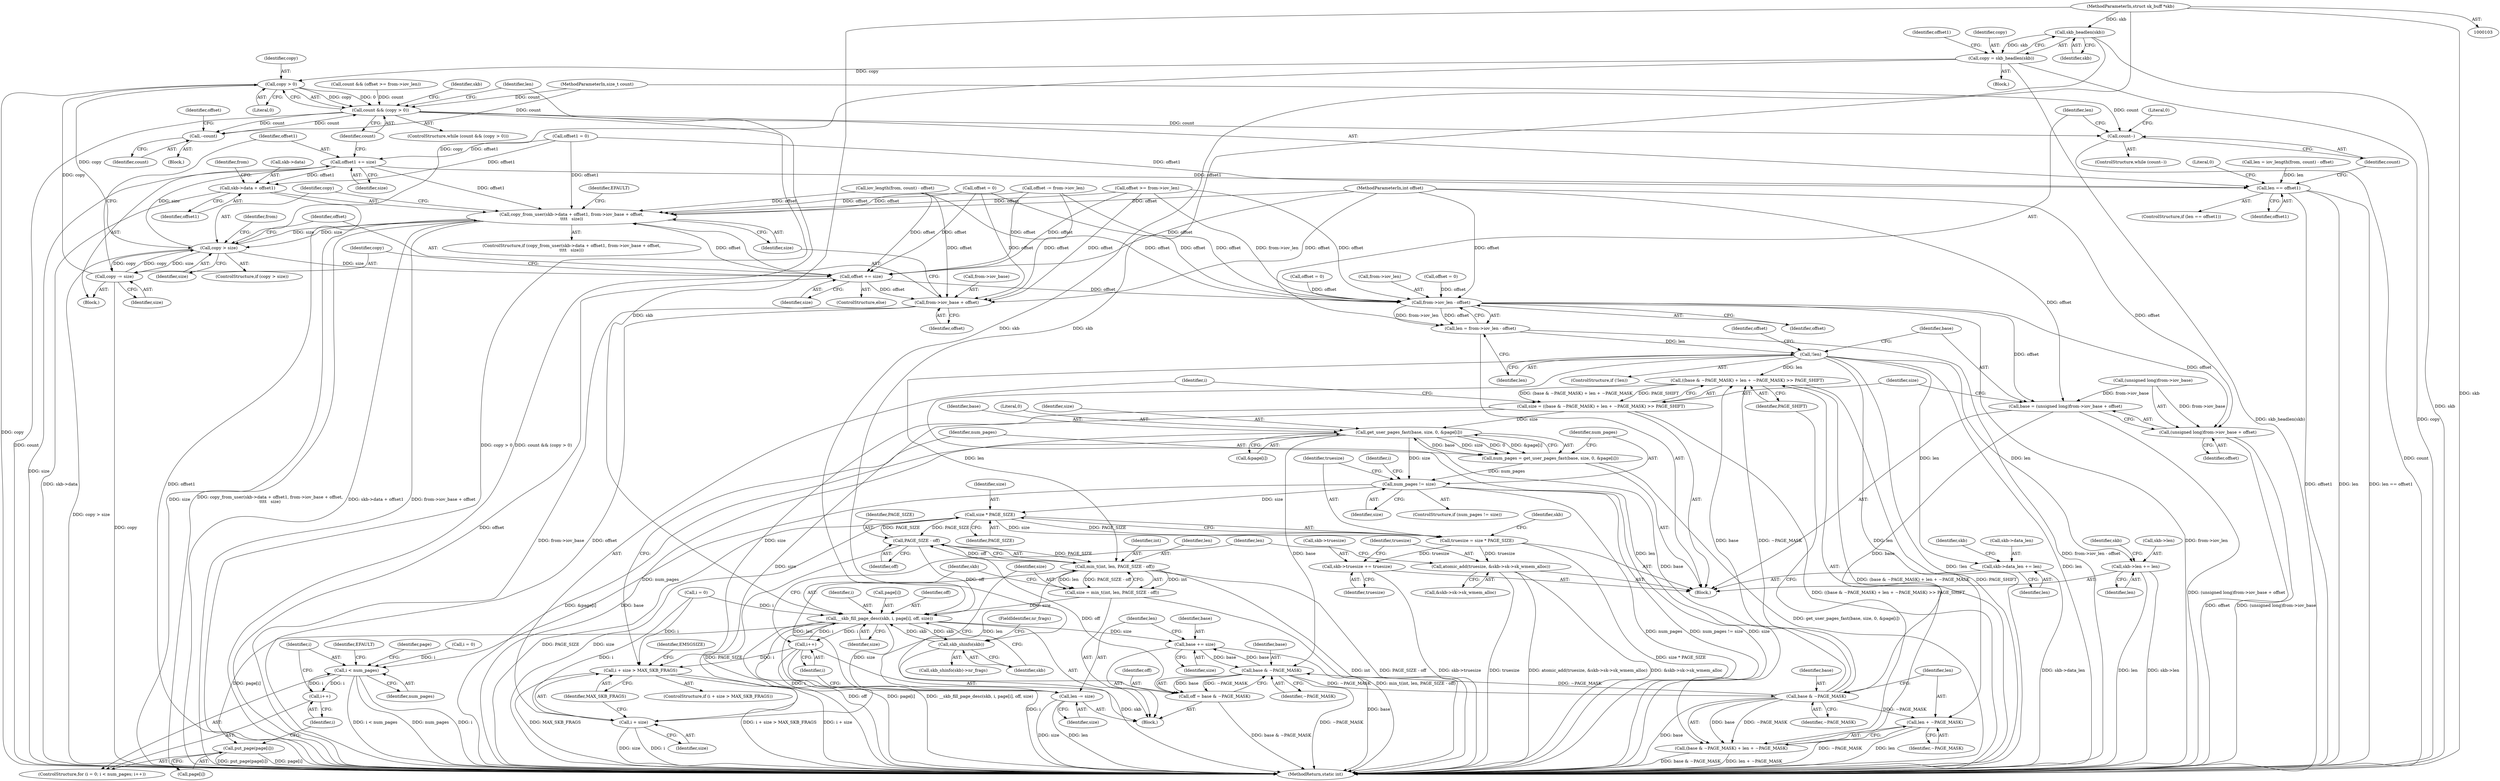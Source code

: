 digraph "0_linux_b92946e2919134ebe2a4083e4302236295ea2a73_0@pointer" {
"1000104" [label="(MethodParameterIn,struct sk_buff *skb)"];
"1000120" [label="(Call,skb_headlen(skb))"];
"1000118" [label="(Call,copy = skb_headlen(skb))"];
"1000152" [label="(Call,copy > 0)"];
"1000150" [label="(Call,count && (copy > 0))"];
"1000179" [label="(Call,--count)"];
"1000201" [label="(Call,count--)"];
"1000173" [label="(Call,copy > size)"];
"1000157" [label="(Call,copy_from_user(skb->data + offset1, from->iov_base + offset,\n\t\t\t\t   size))"];
"1000185" [label="(Call,offset += size)"];
"1000163" [label="(Call,from->iov_base + offset)"];
"1000210" [label="(Call,from->iov_len - offset)"];
"1000208" [label="(Call,len = from->iov_len - offset)"];
"1000216" [label="(Call,!len)"];
"1000236" [label="(Call,((base & ~PAGE_MASK) + len + ~PAGE_MASK) >> PAGE_SHIFT)"];
"1000234" [label="(Call,size = ((base & ~PAGE_MASK) + len + ~PAGE_MASK) >> PAGE_SHIFT)"];
"1000246" [label="(Call,i + size > MAX_SKB_FRAGS)"];
"1000247" [label="(Call,i + size)"];
"1000256" [label="(Call,get_user_pages_fast(base, size, 0, &page[i]))"];
"1000254" [label="(Call,num_pages = get_user_pages_fast(base, size, 0, &page[i]))"];
"1000265" [label="(Call,num_pages != size)"];
"1000273" [label="(Call,i < num_pages)"];
"1000276" [label="(Call,i++)"];
"1000287" [label="(Call,size * PAGE_SIZE)"];
"1000285" [label="(Call,truesize = size * PAGE_SIZE)"];
"1000300" [label="(Call,skb->truesize += truesize)"];
"1000305" [label="(Call,atomic_add(truesize, &skb->sk->sk_wmem_alloc))"];
"1000328" [label="(Call,PAGE_SIZE - off)"];
"1000325" [label="(Call,min_t(int, len, PAGE_SIZE - off))"];
"1000323" [label="(Call,size = min_t(int, len, PAGE_SIZE - off))"];
"1000331" [label="(Call,__skb_fill_page_desc(skb, i, page[i], off, size))"];
"1000278" [label="(Call,put_page(page[i]))"];
"1000341" [label="(Call,skb_shinfo(skb))"];
"1000344" [label="(Call,base += size)"];
"1000319" [label="(Call,base & ~PAGE_MASK)"];
"1000238" [label="(Call,base & ~PAGE_MASK)"];
"1000237" [label="(Call,(base & ~PAGE_MASK) + len + ~PAGE_MASK)"];
"1000241" [label="(Call,len + ~PAGE_MASK)"];
"1000317" [label="(Call,off = base & ~PAGE_MASK)"];
"1000347" [label="(Call,len -= size)"];
"1000350" [label="(Call,i++)"];
"1000290" [label="(Call,skb->data_len += len)"];
"1000295" [label="(Call,skb->len += len)"];
"1000225" [label="(Call,base = (unsigned long)from->iov_base + offset)"];
"1000227" [label="(Call,(unsigned long)from->iov_base + offset)"];
"1000188" [label="(Call,copy -= size)"];
"1000191" [label="(Call,offset1 += size)"];
"1000158" [label="(Call,skb->data + offset1)"];
"1000195" [label="(Call,len == offset1)"];
"1000219" [label="(Call,offset = 0)"];
"1000274" [label="(Identifier,i)"];
"1000150" [label="(Call,count && (copy > 0))"];
"1000249" [label="(Identifier,size)"];
"1000156" [label="(ControlStructure,if (copy_from_user(skb->data + offset1, from->iov_base + offset,\n\t\t\t\t   size)))"];
"1000163" [label="(Call,from->iov_base + offset)"];
"1000191" [label="(Call,offset1 += size)"];
"1000245" [label="(ControlStructure,if (i + size > MAX_SKB_FRAGS))"];
"1000257" [label="(Identifier,base)"];
"1000250" [label="(Identifier,MAX_SKB_FRAGS)"];
"1000320" [label="(Identifier,base)"];
"1000280" [label="(Identifier,page)"];
"1000176" [label="(Block,)"];
"1000199" [label="(Literal,0)"];
"1000266" [label="(Identifier,num_pages)"];
"1000179" [label="(Call,--count)"];
"1000297" [label="(Identifier,skb)"];
"1000107" [label="(MethodParameterIn,size_t count)"];
"1000125" [label="(Identifier,offset1)"];
"1000192" [label="(Identifier,offset1)"];
"1000291" [label="(Call,skb->data_len)"];
"1000165" [label="(Identifier,from)"];
"1000292" [label="(Identifier,skb)"];
"1000275" [label="(Identifier,num_pages)"];
"1000154" [label="(Literal,0)"];
"1000254" [label="(Call,num_pages = get_user_pages_fast(base, size, 0, &page[i]))"];
"1000345" [label="(Identifier,base)"];
"1000196" [label="(Identifier,len)"];
"1000134" [label="(Call,offset >= from->iov_len)"];
"1000304" [label="(Identifier,truesize)"];
"1000239" [label="(Identifier,base)"];
"1000270" [label="(Call,i = 0)"];
"1000278" [label="(Call,put_page(page[i]))"];
"1000172" [label="(ControlStructure,if (copy > size))"];
"1000344" [label="(Call,base += size)"];
"1000349" [label="(Identifier,size)"];
"1000186" [label="(Identifier,offset)"];
"1000327" [label="(Identifier,len)"];
"1000228" [label="(Call,(unsigned long)from->iov_base)"];
"1000118" [label="(Call,copy = skb_headlen(skb))"];
"1000306" [label="(Identifier,truesize)"];
"1000185" [label="(Call,offset += size)"];
"1000300" [label="(Call,skb->truesize += truesize)"];
"1000104" [label="(MethodParameterIn,struct sk_buff *skb)"];
"1000340" [label="(Call,skb_shinfo(skb)->nr_frags)"];
"1000288" [label="(Identifier,size)"];
"1000243" [label="(Identifier,~PAGE_MASK)"];
"1000294" [label="(Identifier,len)"];
"1000132" [label="(Call,count && (offset >= from->iov_len))"];
"1000277" [label="(Identifier,i)"];
"1000328" [label="(Call,PAGE_SIZE - off)"];
"1000286" [label="(Identifier,truesize)"];
"1000211" [label="(Call,from->iov_len)"];
"1000203" [label="(Block,)"];
"1000236" [label="(Call,((base & ~PAGE_MASK) + len + ~PAGE_MASK) >> PAGE_SHIFT)"];
"1000140" [label="(Call,offset -= from->iov_len)"];
"1000299" [label="(Identifier,len)"];
"1000167" [label="(Identifier,offset)"];
"1000290" [label="(Call,skb->data_len += len)"];
"1000329" [label="(Identifier,PAGE_SIZE)"];
"1000318" [label="(Identifier,off)"];
"1000174" [label="(Identifier,copy)"];
"1000149" [label="(ControlStructure,while (count && (copy > 0)))"];
"1000323" [label="(Call,size = min_t(int, len, PAGE_SIZE - off))"];
"1000350" [label="(Call,i++)"];
"1000164" [label="(Call,from->iov_base)"];
"1000184" [label="(ControlStructure,else)"];
"1000260" [label="(Call,&page[i])"];
"1000307" [label="(Call,&skb->sk->sk_wmem_alloc)"];
"1000182" [label="(Identifier,offset)"];
"1000359" [label="(MethodReturn,static int)"];
"1000346" [label="(Identifier,size)"];
"1000190" [label="(Identifier,size)"];
"1000233" [label="(Identifier,offset)"];
"1000284" [label="(Identifier,EFAULT)"];
"1000343" [label="(FieldIdentifier,nr_frags)"];
"1000151" [label="(Identifier,count)"];
"1000287" [label="(Call,size * PAGE_SIZE)"];
"1000259" [label="(Literal,0)"];
"1000244" [label="(Identifier,PAGE_SHIFT)"];
"1000235" [label="(Identifier,size)"];
"1000332" [label="(Identifier,skb)"];
"1000237" [label="(Call,(base & ~PAGE_MASK) + len + ~PAGE_MASK)"];
"1000267" [label="(Identifier,size)"];
"1000333" [label="(Identifier,i)"];
"1000342" [label="(Identifier,skb)"];
"1000160" [label="(Identifier,skb)"];
"1000217" [label="(Identifier,len)"];
"1000119" [label="(Identifier,copy)"];
"1000324" [label="(Identifier,size)"];
"1000157" [label="(Call,copy_from_user(skb->data + offset1, from->iov_base + offset,\n\t\t\t\t   size))"];
"1000240" [label="(Identifier,~PAGE_MASK)"];
"1000128" [label="(Call,i = 0)"];
"1000295" [label="(Call,skb->len += len)"];
"1000352" [label="(Call,offset = 0)"];
"1000158" [label="(Call,skb->data + offset1)"];
"1000302" [label="(Identifier,skb)"];
"1000225" [label="(Call,base = (unsigned long)from->iov_base + offset)"];
"1000187" [label="(Identifier,size)"];
"1000215" [label="(ControlStructure,if (!len))"];
"1000201" [label="(Call,count--)"];
"1000315" [label="(Block,)"];
"1000279" [label="(Call,page[i])"];
"1000317" [label="(Call,off = base & ~PAGE_MASK)"];
"1000189" [label="(Identifier,copy)"];
"1000247" [label="(Call,i + size)"];
"1000209" [label="(Identifier,len)"];
"1000256" [label="(Call,get_user_pages_fast(base, size, 0, &page[i]))"];
"1000296" [label="(Call,skb->len)"];
"1000168" [label="(Identifier,size)"];
"1000188" [label="(Call,copy -= size)"];
"1000358" [label="(Literal,0)"];
"1000200" [label="(ControlStructure,while (count--))"];
"1000181" [label="(Call,offset = 0)"];
"1000264" [label="(ControlStructure,if (num_pages != size))"];
"1000314" [label="(Identifier,len)"];
"1000330" [label="(Identifier,off)"];
"1000338" [label="(Identifier,size)"];
"1000348" [label="(Identifier,len)"];
"1000159" [label="(Call,skb->data)"];
"1000121" [label="(Identifier,skb)"];
"1000110" [label="(Call,len = iov_length(from, count) - offset)"];
"1000195" [label="(Call,len == offset1)"];
"1000112" [label="(Call,iov_length(from, count) - offset)"];
"1000220" [label="(Identifier,offset)"];
"1000153" [label="(Identifier,copy)"];
"1000325" [label="(Call,min_t(int, len, PAGE_SIZE - off))"];
"1000180" [label="(Identifier,count)"];
"1000253" [label="(Identifier,EMSGSIZE)"];
"1000120" [label="(Call,skb_headlen(skb))"];
"1000351" [label="(Identifier,i)"];
"1000234" [label="(Call,size = ((base & ~PAGE_MASK) + len + ~PAGE_MASK) >> PAGE_SHIFT)"];
"1000124" [label="(Call,offset1 = 0)"];
"1000202" [label="(Identifier,count)"];
"1000248" [label="(Identifier,i)"];
"1000246" [label="(Call,i + size > MAX_SKB_FRAGS)"];
"1000197" [label="(Identifier,offset1)"];
"1000269" [label="(ControlStructure,for (i = 0; i < num_pages; i++))"];
"1000273" [label="(Call,i < num_pages)"];
"1000331" [label="(Call,__skb_fill_page_desc(skb, i, page[i], off, size))"];
"1000326" [label="(Identifier,int)"];
"1000265" [label="(Call,num_pages != size)"];
"1000175" [label="(Identifier,size)"];
"1000162" [label="(Identifier,offset1)"];
"1000155" [label="(Block,)"];
"1000194" [label="(ControlStructure,if (len == offset1))"];
"1000108" [label="(Block,)"];
"1000271" [label="(Identifier,i)"];
"1000214" [label="(Identifier,offset)"];
"1000216" [label="(Call,!len)"];
"1000334" [label="(Call,page[i])"];
"1000242" [label="(Identifier,len)"];
"1000210" [label="(Call,from->iov_len - offset)"];
"1000258" [label="(Identifier,size)"];
"1000289" [label="(Identifier,PAGE_SIZE)"];
"1000305" [label="(Call,atomic_add(truesize, &skb->sk->sk_wmem_alloc))"];
"1000178" [label="(Identifier,from)"];
"1000341" [label="(Call,skb_shinfo(skb))"];
"1000173" [label="(Call,copy > size)"];
"1000241" [label="(Call,len + ~PAGE_MASK)"];
"1000301" [label="(Call,skb->truesize)"];
"1000208" [label="(Call,len = from->iov_len - offset)"];
"1000238" [label="(Call,base & ~PAGE_MASK)"];
"1000227" [label="(Call,(unsigned long)from->iov_base + offset)"];
"1000347" [label="(Call,len -= size)"];
"1000337" [label="(Identifier,off)"];
"1000193" [label="(Identifier,size)"];
"1000285" [label="(Call,truesize = size * PAGE_SIZE)"];
"1000321" [label="(Identifier,~PAGE_MASK)"];
"1000152" [label="(Call,copy > 0)"];
"1000319" [label="(Call,base & ~PAGE_MASK)"];
"1000106" [label="(MethodParameterIn,int offset)"];
"1000276" [label="(Call,i++)"];
"1000226" [label="(Identifier,base)"];
"1000171" [label="(Identifier,EFAULT)"];
"1000255" [label="(Identifier,num_pages)"];
"1000104" -> "1000103"  [label="AST: "];
"1000104" -> "1000359"  [label="DDG: skb"];
"1000104" -> "1000120"  [label="DDG: skb"];
"1000104" -> "1000331"  [label="DDG: skb"];
"1000104" -> "1000341"  [label="DDG: skb"];
"1000120" -> "1000118"  [label="AST: "];
"1000120" -> "1000121"  [label="CFG: "];
"1000121" -> "1000120"  [label="AST: "];
"1000118" -> "1000120"  [label="CFG: "];
"1000120" -> "1000359"  [label="DDG: skb"];
"1000120" -> "1000118"  [label="DDG: skb"];
"1000120" -> "1000331"  [label="DDG: skb"];
"1000118" -> "1000108"  [label="AST: "];
"1000119" -> "1000118"  [label="AST: "];
"1000125" -> "1000118"  [label="CFG: "];
"1000118" -> "1000359"  [label="DDG: skb_headlen(skb)"];
"1000118" -> "1000359"  [label="DDG: copy"];
"1000118" -> "1000152"  [label="DDG: copy"];
"1000118" -> "1000173"  [label="DDG: copy"];
"1000152" -> "1000150"  [label="AST: "];
"1000152" -> "1000154"  [label="CFG: "];
"1000153" -> "1000152"  [label="AST: "];
"1000154" -> "1000152"  [label="AST: "];
"1000150" -> "1000152"  [label="CFG: "];
"1000152" -> "1000359"  [label="DDG: copy"];
"1000152" -> "1000150"  [label="DDG: copy"];
"1000152" -> "1000150"  [label="DDG: 0"];
"1000188" -> "1000152"  [label="DDG: copy"];
"1000152" -> "1000173"  [label="DDG: copy"];
"1000150" -> "1000149"  [label="AST: "];
"1000150" -> "1000151"  [label="CFG: "];
"1000151" -> "1000150"  [label="AST: "];
"1000160" -> "1000150"  [label="CFG: "];
"1000196" -> "1000150"  [label="CFG: "];
"1000150" -> "1000359"  [label="DDG: count"];
"1000150" -> "1000359"  [label="DDG: copy > 0"];
"1000150" -> "1000359"  [label="DDG: count && (copy > 0)"];
"1000179" -> "1000150"  [label="DDG: count"];
"1000132" -> "1000150"  [label="DDG: count"];
"1000107" -> "1000150"  [label="DDG: count"];
"1000150" -> "1000179"  [label="DDG: count"];
"1000150" -> "1000201"  [label="DDG: count"];
"1000179" -> "1000176"  [label="AST: "];
"1000179" -> "1000180"  [label="CFG: "];
"1000180" -> "1000179"  [label="AST: "];
"1000182" -> "1000179"  [label="CFG: "];
"1000107" -> "1000179"  [label="DDG: count"];
"1000201" -> "1000200"  [label="AST: "];
"1000201" -> "1000202"  [label="CFG: "];
"1000202" -> "1000201"  [label="AST: "];
"1000209" -> "1000201"  [label="CFG: "];
"1000358" -> "1000201"  [label="CFG: "];
"1000201" -> "1000359"  [label="DDG: count"];
"1000107" -> "1000201"  [label="DDG: count"];
"1000173" -> "1000172"  [label="AST: "];
"1000173" -> "1000175"  [label="CFG: "];
"1000174" -> "1000173"  [label="AST: "];
"1000175" -> "1000173"  [label="AST: "];
"1000178" -> "1000173"  [label="CFG: "];
"1000186" -> "1000173"  [label="CFG: "];
"1000173" -> "1000359"  [label="DDG: copy > size"];
"1000173" -> "1000157"  [label="DDG: size"];
"1000188" -> "1000173"  [label="DDG: copy"];
"1000157" -> "1000173"  [label="DDG: size"];
"1000173" -> "1000185"  [label="DDG: size"];
"1000173" -> "1000188"  [label="DDG: size"];
"1000173" -> "1000188"  [label="DDG: copy"];
"1000173" -> "1000191"  [label="DDG: size"];
"1000157" -> "1000156"  [label="AST: "];
"1000157" -> "1000168"  [label="CFG: "];
"1000158" -> "1000157"  [label="AST: "];
"1000163" -> "1000157"  [label="AST: "];
"1000168" -> "1000157"  [label="AST: "];
"1000171" -> "1000157"  [label="CFG: "];
"1000174" -> "1000157"  [label="CFG: "];
"1000157" -> "1000359"  [label="DDG: size"];
"1000157" -> "1000359"  [label="DDG: copy_from_user(skb->data + offset1, from->iov_base + offset,\n\t\t\t\t   size)"];
"1000157" -> "1000359"  [label="DDG: skb->data + offset1"];
"1000157" -> "1000359"  [label="DDG: from->iov_base + offset"];
"1000124" -> "1000157"  [label="DDG: offset1"];
"1000191" -> "1000157"  [label="DDG: offset1"];
"1000181" -> "1000157"  [label="DDG: offset"];
"1000185" -> "1000157"  [label="DDG: offset"];
"1000140" -> "1000157"  [label="DDG: offset"];
"1000134" -> "1000157"  [label="DDG: offset"];
"1000112" -> "1000157"  [label="DDG: offset"];
"1000106" -> "1000157"  [label="DDG: offset"];
"1000185" -> "1000184"  [label="AST: "];
"1000185" -> "1000187"  [label="CFG: "];
"1000186" -> "1000185"  [label="AST: "];
"1000187" -> "1000185"  [label="AST: "];
"1000189" -> "1000185"  [label="CFG: "];
"1000185" -> "1000359"  [label="DDG: offset"];
"1000185" -> "1000163"  [label="DDG: offset"];
"1000106" -> "1000185"  [label="DDG: offset"];
"1000181" -> "1000185"  [label="DDG: offset"];
"1000140" -> "1000185"  [label="DDG: offset"];
"1000134" -> "1000185"  [label="DDG: offset"];
"1000112" -> "1000185"  [label="DDG: offset"];
"1000185" -> "1000210"  [label="DDG: offset"];
"1000163" -> "1000167"  [label="CFG: "];
"1000164" -> "1000163"  [label="AST: "];
"1000167" -> "1000163"  [label="AST: "];
"1000168" -> "1000163"  [label="CFG: "];
"1000163" -> "1000359"  [label="DDG: from->iov_base"];
"1000163" -> "1000359"  [label="DDG: offset"];
"1000181" -> "1000163"  [label="DDG: offset"];
"1000140" -> "1000163"  [label="DDG: offset"];
"1000134" -> "1000163"  [label="DDG: offset"];
"1000112" -> "1000163"  [label="DDG: offset"];
"1000106" -> "1000163"  [label="DDG: offset"];
"1000210" -> "1000208"  [label="AST: "];
"1000210" -> "1000214"  [label="CFG: "];
"1000211" -> "1000210"  [label="AST: "];
"1000214" -> "1000210"  [label="AST: "];
"1000208" -> "1000210"  [label="CFG: "];
"1000210" -> "1000359"  [label="DDG: from->iov_len"];
"1000210" -> "1000208"  [label="DDG: from->iov_len"];
"1000210" -> "1000208"  [label="DDG: offset"];
"1000134" -> "1000210"  [label="DDG: from->iov_len"];
"1000134" -> "1000210"  [label="DDG: offset"];
"1000181" -> "1000210"  [label="DDG: offset"];
"1000140" -> "1000210"  [label="DDG: offset"];
"1000352" -> "1000210"  [label="DDG: offset"];
"1000219" -> "1000210"  [label="DDG: offset"];
"1000112" -> "1000210"  [label="DDG: offset"];
"1000106" -> "1000210"  [label="DDG: offset"];
"1000210" -> "1000225"  [label="DDG: offset"];
"1000210" -> "1000227"  [label="DDG: offset"];
"1000208" -> "1000203"  [label="AST: "];
"1000209" -> "1000208"  [label="AST: "];
"1000217" -> "1000208"  [label="CFG: "];
"1000208" -> "1000359"  [label="DDG: from->iov_len - offset"];
"1000208" -> "1000216"  [label="DDG: len"];
"1000216" -> "1000215"  [label="AST: "];
"1000216" -> "1000217"  [label="CFG: "];
"1000217" -> "1000216"  [label="AST: "];
"1000220" -> "1000216"  [label="CFG: "];
"1000226" -> "1000216"  [label="CFG: "];
"1000216" -> "1000359"  [label="DDG: !len"];
"1000216" -> "1000359"  [label="DDG: len"];
"1000216" -> "1000236"  [label="DDG: len"];
"1000216" -> "1000237"  [label="DDG: len"];
"1000216" -> "1000241"  [label="DDG: len"];
"1000216" -> "1000290"  [label="DDG: len"];
"1000216" -> "1000295"  [label="DDG: len"];
"1000216" -> "1000325"  [label="DDG: len"];
"1000236" -> "1000234"  [label="AST: "];
"1000236" -> "1000244"  [label="CFG: "];
"1000237" -> "1000236"  [label="AST: "];
"1000244" -> "1000236"  [label="AST: "];
"1000234" -> "1000236"  [label="CFG: "];
"1000236" -> "1000359"  [label="DDG: (base & ~PAGE_MASK) + len + ~PAGE_MASK"];
"1000236" -> "1000359"  [label="DDG: PAGE_SHIFT"];
"1000236" -> "1000234"  [label="DDG: (base & ~PAGE_MASK) + len + ~PAGE_MASK"];
"1000236" -> "1000234"  [label="DDG: PAGE_SHIFT"];
"1000238" -> "1000236"  [label="DDG: base"];
"1000238" -> "1000236"  [label="DDG: ~PAGE_MASK"];
"1000234" -> "1000203"  [label="AST: "];
"1000235" -> "1000234"  [label="AST: "];
"1000248" -> "1000234"  [label="CFG: "];
"1000234" -> "1000359"  [label="DDG: ((base & ~PAGE_MASK) + len + ~PAGE_MASK) >> PAGE_SHIFT"];
"1000234" -> "1000246"  [label="DDG: size"];
"1000234" -> "1000247"  [label="DDG: size"];
"1000234" -> "1000256"  [label="DDG: size"];
"1000246" -> "1000245"  [label="AST: "];
"1000246" -> "1000250"  [label="CFG: "];
"1000247" -> "1000246"  [label="AST: "];
"1000250" -> "1000246"  [label="AST: "];
"1000253" -> "1000246"  [label="CFG: "];
"1000255" -> "1000246"  [label="CFG: "];
"1000246" -> "1000359"  [label="DDG: MAX_SKB_FRAGS"];
"1000246" -> "1000359"  [label="DDG: i + size > MAX_SKB_FRAGS"];
"1000246" -> "1000359"  [label="DDG: i + size"];
"1000350" -> "1000246"  [label="DDG: i"];
"1000128" -> "1000246"  [label="DDG: i"];
"1000247" -> "1000249"  [label="CFG: "];
"1000248" -> "1000247"  [label="AST: "];
"1000249" -> "1000247"  [label="AST: "];
"1000250" -> "1000247"  [label="CFG: "];
"1000247" -> "1000359"  [label="DDG: i"];
"1000247" -> "1000359"  [label="DDG: size"];
"1000350" -> "1000247"  [label="DDG: i"];
"1000128" -> "1000247"  [label="DDG: i"];
"1000256" -> "1000254"  [label="AST: "];
"1000256" -> "1000260"  [label="CFG: "];
"1000257" -> "1000256"  [label="AST: "];
"1000258" -> "1000256"  [label="AST: "];
"1000259" -> "1000256"  [label="AST: "];
"1000260" -> "1000256"  [label="AST: "];
"1000254" -> "1000256"  [label="CFG: "];
"1000256" -> "1000359"  [label="DDG: &page[i]"];
"1000256" -> "1000359"  [label="DDG: base"];
"1000256" -> "1000254"  [label="DDG: base"];
"1000256" -> "1000254"  [label="DDG: size"];
"1000256" -> "1000254"  [label="DDG: 0"];
"1000256" -> "1000254"  [label="DDG: &page[i]"];
"1000238" -> "1000256"  [label="DDG: base"];
"1000256" -> "1000265"  [label="DDG: size"];
"1000256" -> "1000319"  [label="DDG: base"];
"1000254" -> "1000203"  [label="AST: "];
"1000255" -> "1000254"  [label="AST: "];
"1000266" -> "1000254"  [label="CFG: "];
"1000254" -> "1000359"  [label="DDG: get_user_pages_fast(base, size, 0, &page[i])"];
"1000254" -> "1000265"  [label="DDG: num_pages"];
"1000265" -> "1000264"  [label="AST: "];
"1000265" -> "1000267"  [label="CFG: "];
"1000266" -> "1000265"  [label="AST: "];
"1000267" -> "1000265"  [label="AST: "];
"1000271" -> "1000265"  [label="CFG: "];
"1000286" -> "1000265"  [label="CFG: "];
"1000265" -> "1000359"  [label="DDG: num_pages != size"];
"1000265" -> "1000359"  [label="DDG: size"];
"1000265" -> "1000359"  [label="DDG: num_pages"];
"1000265" -> "1000273"  [label="DDG: num_pages"];
"1000265" -> "1000287"  [label="DDG: size"];
"1000273" -> "1000269"  [label="AST: "];
"1000273" -> "1000275"  [label="CFG: "];
"1000274" -> "1000273"  [label="AST: "];
"1000275" -> "1000273"  [label="AST: "];
"1000280" -> "1000273"  [label="CFG: "];
"1000284" -> "1000273"  [label="CFG: "];
"1000273" -> "1000359"  [label="DDG: num_pages"];
"1000273" -> "1000359"  [label="DDG: i"];
"1000273" -> "1000359"  [label="DDG: i < num_pages"];
"1000276" -> "1000273"  [label="DDG: i"];
"1000270" -> "1000273"  [label="DDG: i"];
"1000273" -> "1000276"  [label="DDG: i"];
"1000276" -> "1000269"  [label="AST: "];
"1000276" -> "1000277"  [label="CFG: "];
"1000277" -> "1000276"  [label="AST: "];
"1000274" -> "1000276"  [label="CFG: "];
"1000287" -> "1000285"  [label="AST: "];
"1000287" -> "1000289"  [label="CFG: "];
"1000288" -> "1000287"  [label="AST: "];
"1000289" -> "1000287"  [label="AST: "];
"1000285" -> "1000287"  [label="CFG: "];
"1000287" -> "1000359"  [label="DDG: PAGE_SIZE"];
"1000287" -> "1000359"  [label="DDG: size"];
"1000287" -> "1000285"  [label="DDG: size"];
"1000287" -> "1000285"  [label="DDG: PAGE_SIZE"];
"1000328" -> "1000287"  [label="DDG: PAGE_SIZE"];
"1000287" -> "1000328"  [label="DDG: PAGE_SIZE"];
"1000285" -> "1000203"  [label="AST: "];
"1000286" -> "1000285"  [label="AST: "];
"1000292" -> "1000285"  [label="CFG: "];
"1000285" -> "1000359"  [label="DDG: size * PAGE_SIZE"];
"1000285" -> "1000300"  [label="DDG: truesize"];
"1000285" -> "1000305"  [label="DDG: truesize"];
"1000300" -> "1000203"  [label="AST: "];
"1000300" -> "1000304"  [label="CFG: "];
"1000301" -> "1000300"  [label="AST: "];
"1000304" -> "1000300"  [label="AST: "];
"1000306" -> "1000300"  [label="CFG: "];
"1000300" -> "1000359"  [label="DDG: skb->truesize"];
"1000305" -> "1000203"  [label="AST: "];
"1000305" -> "1000307"  [label="CFG: "];
"1000306" -> "1000305"  [label="AST: "];
"1000307" -> "1000305"  [label="AST: "];
"1000314" -> "1000305"  [label="CFG: "];
"1000305" -> "1000359"  [label="DDG: atomic_add(truesize, &skb->sk->sk_wmem_alloc)"];
"1000305" -> "1000359"  [label="DDG: &skb->sk->sk_wmem_alloc"];
"1000305" -> "1000359"  [label="DDG: truesize"];
"1000328" -> "1000325"  [label="AST: "];
"1000328" -> "1000330"  [label="CFG: "];
"1000329" -> "1000328"  [label="AST: "];
"1000330" -> "1000328"  [label="AST: "];
"1000325" -> "1000328"  [label="CFG: "];
"1000328" -> "1000359"  [label="DDG: PAGE_SIZE"];
"1000328" -> "1000325"  [label="DDG: PAGE_SIZE"];
"1000328" -> "1000325"  [label="DDG: off"];
"1000317" -> "1000328"  [label="DDG: off"];
"1000328" -> "1000331"  [label="DDG: off"];
"1000325" -> "1000323"  [label="AST: "];
"1000326" -> "1000325"  [label="AST: "];
"1000327" -> "1000325"  [label="AST: "];
"1000323" -> "1000325"  [label="CFG: "];
"1000325" -> "1000359"  [label="DDG: int"];
"1000325" -> "1000359"  [label="DDG: PAGE_SIZE - off"];
"1000325" -> "1000323"  [label="DDG: int"];
"1000325" -> "1000323"  [label="DDG: len"];
"1000325" -> "1000323"  [label="DDG: PAGE_SIZE - off"];
"1000347" -> "1000325"  [label="DDG: len"];
"1000325" -> "1000347"  [label="DDG: len"];
"1000323" -> "1000315"  [label="AST: "];
"1000324" -> "1000323"  [label="AST: "];
"1000332" -> "1000323"  [label="CFG: "];
"1000323" -> "1000359"  [label="DDG: min_t(int, len, PAGE_SIZE - off)"];
"1000323" -> "1000331"  [label="DDG: size"];
"1000331" -> "1000315"  [label="AST: "];
"1000331" -> "1000338"  [label="CFG: "];
"1000332" -> "1000331"  [label="AST: "];
"1000333" -> "1000331"  [label="AST: "];
"1000334" -> "1000331"  [label="AST: "];
"1000337" -> "1000331"  [label="AST: "];
"1000338" -> "1000331"  [label="AST: "];
"1000342" -> "1000331"  [label="CFG: "];
"1000331" -> "1000359"  [label="DDG: page[i]"];
"1000331" -> "1000359"  [label="DDG: __skb_fill_page_desc(skb, i, page[i], off, size)"];
"1000331" -> "1000359"  [label="DDG: off"];
"1000331" -> "1000278"  [label="DDG: page[i]"];
"1000341" -> "1000331"  [label="DDG: skb"];
"1000350" -> "1000331"  [label="DDG: i"];
"1000128" -> "1000331"  [label="DDG: i"];
"1000331" -> "1000341"  [label="DDG: skb"];
"1000331" -> "1000344"  [label="DDG: size"];
"1000331" -> "1000347"  [label="DDG: size"];
"1000331" -> "1000350"  [label="DDG: i"];
"1000278" -> "1000269"  [label="AST: "];
"1000278" -> "1000279"  [label="CFG: "];
"1000279" -> "1000278"  [label="AST: "];
"1000277" -> "1000278"  [label="CFG: "];
"1000278" -> "1000359"  [label="DDG: put_page(page[i])"];
"1000278" -> "1000359"  [label="DDG: page[i]"];
"1000341" -> "1000340"  [label="AST: "];
"1000341" -> "1000342"  [label="CFG: "];
"1000342" -> "1000341"  [label="AST: "];
"1000343" -> "1000341"  [label="CFG: "];
"1000341" -> "1000359"  [label="DDG: skb"];
"1000344" -> "1000315"  [label="AST: "];
"1000344" -> "1000346"  [label="CFG: "];
"1000345" -> "1000344"  [label="AST: "];
"1000346" -> "1000344"  [label="AST: "];
"1000348" -> "1000344"  [label="CFG: "];
"1000344" -> "1000359"  [label="DDG: base"];
"1000344" -> "1000319"  [label="DDG: base"];
"1000319" -> "1000344"  [label="DDG: base"];
"1000319" -> "1000317"  [label="AST: "];
"1000319" -> "1000321"  [label="CFG: "];
"1000320" -> "1000319"  [label="AST: "];
"1000321" -> "1000319"  [label="AST: "];
"1000317" -> "1000319"  [label="CFG: "];
"1000319" -> "1000359"  [label="DDG: ~PAGE_MASK"];
"1000319" -> "1000238"  [label="DDG: ~PAGE_MASK"];
"1000319" -> "1000317"  [label="DDG: base"];
"1000319" -> "1000317"  [label="DDG: ~PAGE_MASK"];
"1000238" -> "1000319"  [label="DDG: ~PAGE_MASK"];
"1000238" -> "1000237"  [label="AST: "];
"1000238" -> "1000240"  [label="CFG: "];
"1000239" -> "1000238"  [label="AST: "];
"1000240" -> "1000238"  [label="AST: "];
"1000242" -> "1000238"  [label="CFG: "];
"1000238" -> "1000359"  [label="DDG: base"];
"1000238" -> "1000237"  [label="DDG: base"];
"1000238" -> "1000237"  [label="DDG: ~PAGE_MASK"];
"1000225" -> "1000238"  [label="DDG: base"];
"1000238" -> "1000241"  [label="DDG: ~PAGE_MASK"];
"1000237" -> "1000241"  [label="CFG: "];
"1000241" -> "1000237"  [label="AST: "];
"1000244" -> "1000237"  [label="CFG: "];
"1000237" -> "1000359"  [label="DDG: base & ~PAGE_MASK"];
"1000237" -> "1000359"  [label="DDG: len + ~PAGE_MASK"];
"1000241" -> "1000243"  [label="CFG: "];
"1000242" -> "1000241"  [label="AST: "];
"1000243" -> "1000241"  [label="AST: "];
"1000241" -> "1000359"  [label="DDG: len"];
"1000241" -> "1000359"  [label="DDG: ~PAGE_MASK"];
"1000317" -> "1000315"  [label="AST: "];
"1000318" -> "1000317"  [label="AST: "];
"1000324" -> "1000317"  [label="CFG: "];
"1000317" -> "1000359"  [label="DDG: base & ~PAGE_MASK"];
"1000347" -> "1000315"  [label="AST: "];
"1000347" -> "1000349"  [label="CFG: "];
"1000348" -> "1000347"  [label="AST: "];
"1000349" -> "1000347"  [label="AST: "];
"1000351" -> "1000347"  [label="CFG: "];
"1000347" -> "1000359"  [label="DDG: size"];
"1000347" -> "1000359"  [label="DDG: len"];
"1000350" -> "1000315"  [label="AST: "];
"1000350" -> "1000351"  [label="CFG: "];
"1000351" -> "1000350"  [label="AST: "];
"1000314" -> "1000350"  [label="CFG: "];
"1000350" -> "1000359"  [label="DDG: i"];
"1000290" -> "1000203"  [label="AST: "];
"1000290" -> "1000294"  [label="CFG: "];
"1000291" -> "1000290"  [label="AST: "];
"1000294" -> "1000290"  [label="AST: "];
"1000297" -> "1000290"  [label="CFG: "];
"1000290" -> "1000359"  [label="DDG: skb->data_len"];
"1000295" -> "1000203"  [label="AST: "];
"1000295" -> "1000299"  [label="CFG: "];
"1000296" -> "1000295"  [label="AST: "];
"1000299" -> "1000295"  [label="AST: "];
"1000302" -> "1000295"  [label="CFG: "];
"1000295" -> "1000359"  [label="DDG: skb->len"];
"1000295" -> "1000359"  [label="DDG: len"];
"1000225" -> "1000203"  [label="AST: "];
"1000225" -> "1000227"  [label="CFG: "];
"1000226" -> "1000225"  [label="AST: "];
"1000227" -> "1000225"  [label="AST: "];
"1000235" -> "1000225"  [label="CFG: "];
"1000225" -> "1000359"  [label="DDG: (unsigned long)from->iov_base + offset"];
"1000228" -> "1000225"  [label="DDG: from->iov_base"];
"1000106" -> "1000225"  [label="DDG: offset"];
"1000227" -> "1000233"  [label="CFG: "];
"1000228" -> "1000227"  [label="AST: "];
"1000233" -> "1000227"  [label="AST: "];
"1000227" -> "1000359"  [label="DDG: offset"];
"1000227" -> "1000359"  [label="DDG: (unsigned long)from->iov_base"];
"1000228" -> "1000227"  [label="DDG: from->iov_base"];
"1000106" -> "1000227"  [label="DDG: offset"];
"1000188" -> "1000155"  [label="AST: "];
"1000188" -> "1000190"  [label="CFG: "];
"1000189" -> "1000188"  [label="AST: "];
"1000190" -> "1000188"  [label="AST: "];
"1000192" -> "1000188"  [label="CFG: "];
"1000188" -> "1000359"  [label="DDG: copy"];
"1000191" -> "1000155"  [label="AST: "];
"1000191" -> "1000193"  [label="CFG: "];
"1000192" -> "1000191"  [label="AST: "];
"1000193" -> "1000191"  [label="AST: "];
"1000151" -> "1000191"  [label="CFG: "];
"1000191" -> "1000359"  [label="DDG: size"];
"1000191" -> "1000158"  [label="DDG: offset1"];
"1000124" -> "1000191"  [label="DDG: offset1"];
"1000191" -> "1000195"  [label="DDG: offset1"];
"1000158" -> "1000162"  [label="CFG: "];
"1000159" -> "1000158"  [label="AST: "];
"1000162" -> "1000158"  [label="AST: "];
"1000165" -> "1000158"  [label="CFG: "];
"1000158" -> "1000359"  [label="DDG: skb->data"];
"1000158" -> "1000359"  [label="DDG: offset1"];
"1000124" -> "1000158"  [label="DDG: offset1"];
"1000195" -> "1000194"  [label="AST: "];
"1000195" -> "1000197"  [label="CFG: "];
"1000196" -> "1000195"  [label="AST: "];
"1000197" -> "1000195"  [label="AST: "];
"1000199" -> "1000195"  [label="CFG: "];
"1000202" -> "1000195"  [label="CFG: "];
"1000195" -> "1000359"  [label="DDG: len == offset1"];
"1000195" -> "1000359"  [label="DDG: offset1"];
"1000195" -> "1000359"  [label="DDG: len"];
"1000110" -> "1000195"  [label="DDG: len"];
"1000124" -> "1000195"  [label="DDG: offset1"];
}
